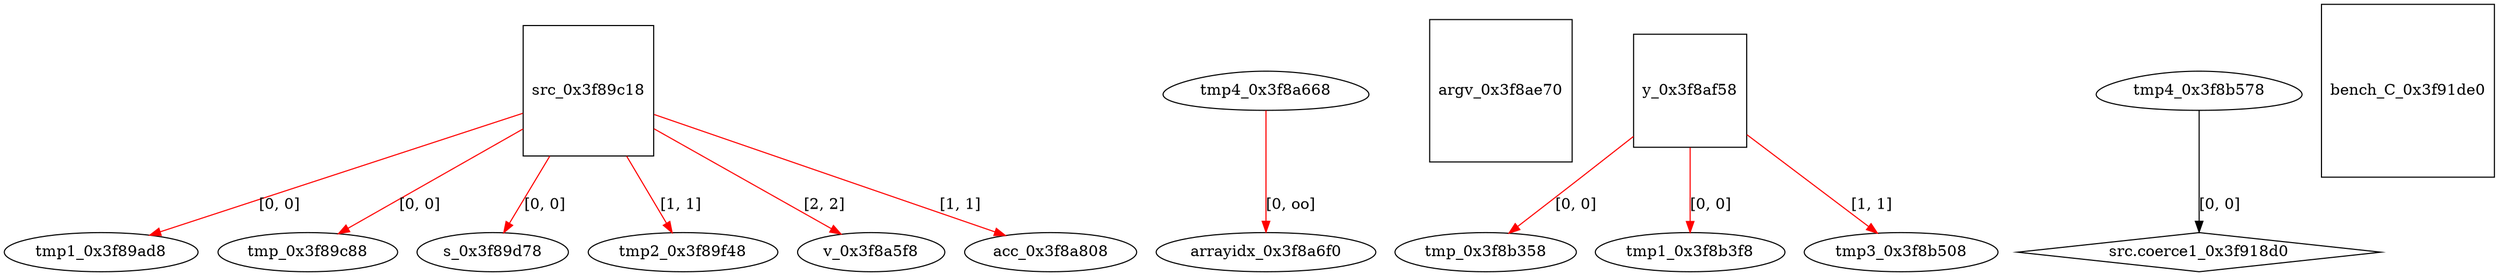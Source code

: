 digraph grafico {
"tmp1_0x3f89ad8" [shape=ellipse];
"src_0x3f89c18" -> "tmp1_0x3f89ad8" [label="[0, 0]",color=red];
"src_0x3f89c18" [shape=square];
"tmp_0x3f89c88" [shape=ellipse];
"src_0x3f89c18" -> "tmp_0x3f89c88" [label="[0, 0]",color=red];
"s_0x3f89d78" [shape=ellipse];
"src_0x3f89c18" -> "s_0x3f89d78" [label="[0, 0]",color=red];
"tmp2_0x3f89f48" [shape=ellipse];
"src_0x3f89c18" -> "tmp2_0x3f89f48" [label="[1, 1]",color=red];
"v_0x3f8a5f8" [shape=ellipse];
"src_0x3f89c18" -> "v_0x3f8a5f8" [label="[2, 2]",color=red];
"tmp4_0x3f8a668" [shape=egg];
"arrayidx_0x3f8a6f0" [shape=ellipse];
"tmp4_0x3f8a668" -> "arrayidx_0x3f8a6f0" [label="[0, oo]",color=red];
"acc_0x3f8a808" [shape=ellipse];
"src_0x3f89c18" -> "acc_0x3f8a808" [label="[1, 1]",color=red];
"argv_0x3f8ae70" [shape=square];
"y_0x3f8af58" [shape=square];
"tmp_0x3f8b358" [shape=ellipse];
"y_0x3f8af58" -> "tmp_0x3f8b358" [label="[0, 0]",color=red];
"tmp1_0x3f8b3f8" [shape=ellipse];
"y_0x3f8af58" -> "tmp1_0x3f8b3f8" [label="[0, 0]",color=red];
"tmp3_0x3f8b508" [shape=ellipse];
"y_0x3f8af58" -> "tmp3_0x3f8b508" [label="[1, 1]",color=red];
"tmp4_0x3f8b578" [shape=egg];
"src.coerce1_0x3f918d0" [shape=diamond];
"tmp4_0x3f8b578" -> "src.coerce1_0x3f918d0" [label="[0, 0]"];
"bench_C_0x3f91de0" [shape=square];
}